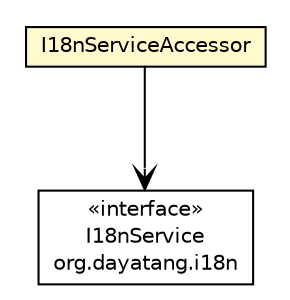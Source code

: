 #!/usr/local/bin/dot
#
# Class diagram 
# Generated by UMLGraph version R5_6_6-8-g8d7759 (http://www.umlgraph.org/)
#

digraph G {
	edge [fontname="Helvetica",fontsize=10,labelfontname="Helvetica",labelfontsize=10];
	node [fontname="Helvetica",fontsize=10,shape=plaintext];
	nodesep=0.25;
	ranksep=0.5;
	// org.dayatang.i18n.I18nService
	c69 [label=<<table title="org.dayatang.i18n.I18nService" border="0" cellborder="1" cellspacing="0" cellpadding="2" port="p" href="../I18nService.html">
		<tr><td><table border="0" cellspacing="0" cellpadding="1">
<tr><td align="center" balign="center"> &#171;interface&#187; </td></tr>
<tr><td align="center" balign="center"> I18nService </td></tr>
<tr><td align="center" balign="center"> org.dayatang.i18n </td></tr>
		</table></td></tr>
		</table>>, URL="../I18nService.html", fontname="Helvetica", fontcolor="black", fontsize=10.0];
	// org.dayatang.i18n.support.I18nServiceAccessor
	c74 [label=<<table title="org.dayatang.i18n.support.I18nServiceAccessor" border="0" cellborder="1" cellspacing="0" cellpadding="2" port="p" bgcolor="lemonChiffon" href="./I18nServiceAccessor.html">
		<tr><td><table border="0" cellspacing="0" cellpadding="1">
<tr><td align="center" balign="center"> I18nServiceAccessor </td></tr>
		</table></td></tr>
		</table>>, URL="./I18nServiceAccessor.html", fontname="Helvetica", fontcolor="black", fontsize=10.0];
	// org.dayatang.i18n.support.I18nServiceAccessor NAVASSOC org.dayatang.i18n.I18nService
	c74:p -> c69:p [taillabel="", label=" "headlabel="", fontname="Helvetica", fontcolor="black", fontsize=10.0, color="black", arrowhead=open];
}

